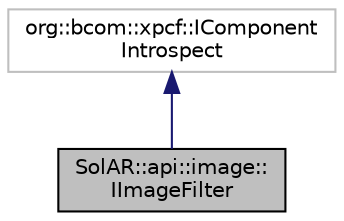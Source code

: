 digraph "SolAR::api::image::IImageFilter"
{
 // LATEX_PDF_SIZE
  edge [fontname="Helvetica",fontsize="10",labelfontname="Helvetica",labelfontsize="10"];
  node [fontname="Helvetica",fontsize="10",shape=record];
  Node1 [label="SolAR::api::image::\lIImageFilter",height=0.2,width=0.4,color="black", fillcolor="grey75", style="filled", fontcolor="black",tooltip="Applies a filter to an image. UUID: f7948ae2-e994-416f-be40-dd404ca03a83"];
  Node2 -> Node1 [dir="back",color="midnightblue",fontsize="10",style="solid",fontname="Helvetica"];
  Node2 [label="org::bcom::xpcf::IComponent\lIntrospect",height=0.2,width=0.4,color="grey75", fillcolor="white", style="filled",tooltip=" "];
}
